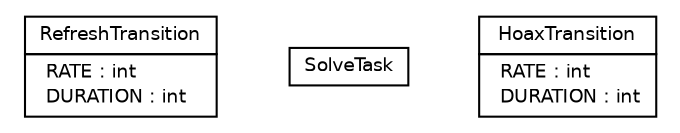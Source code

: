 #!/usr/local/bin/dot
#
# Class diagram 
# Generated by UmlGraph version 4.6 (http://www.spinellis.gr/sw/umlgraph)
#

digraph G {
	edge [fontname="Helvetica",fontsize=10,labelfontname="Helvetica",labelfontsize=10];
	node [fontname="Helvetica",fontsize=10,shape=plaintext];
	// com.googlecode.npuzzle.npuzzleui.effects.RefreshTransition
	c181 [label=<<table border="0" cellborder="1" cellspacing="0" cellpadding="2" port="p" href="./RefreshTransition.html">
		<tr><td><table border="0" cellspacing="0" cellpadding="1">
			<tr><td> RefreshTransition </td></tr>
		</table></td></tr>
		<tr><td><table border="0" cellspacing="0" cellpadding="1">
			<tr><td align="left">  RATE : int </td></tr>
			<tr><td align="left">  DURATION : int </td></tr>
		</table></td></tr>
		</table>>, fontname="Helvetica", fontcolor="black", fontsize=9.0];
	// com.googlecode.npuzzle.npuzzleui.effects.SolveTask
	c182 [label=<<table border="0" cellborder="1" cellspacing="0" cellpadding="2" port="p" href="./SolveTask.html">
		<tr><td><table border="0" cellspacing="0" cellpadding="1">
			<tr><td> SolveTask </td></tr>
		</table></td></tr>
		</table>>, fontname="Helvetica", fontcolor="black", fontsize=9.0];
	// com.googlecode.npuzzle.npuzzleui.effects.HoaxTransition
	c183 [label=<<table border="0" cellborder="1" cellspacing="0" cellpadding="2" port="p" href="./HoaxTransition.html">
		<tr><td><table border="0" cellspacing="0" cellpadding="1">
			<tr><td> HoaxTransition </td></tr>
		</table></td></tr>
		<tr><td><table border="0" cellspacing="0" cellpadding="1">
			<tr><td align="left">  RATE : int </td></tr>
			<tr><td align="left">  DURATION : int </td></tr>
		</table></td></tr>
		</table>>, fontname="Helvetica", fontcolor="black", fontsize=9.0];
}

